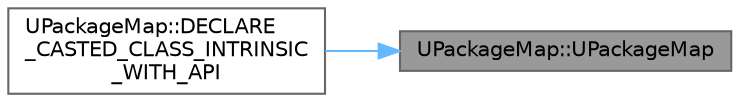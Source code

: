 digraph "UPackageMap::UPackageMap"
{
 // INTERACTIVE_SVG=YES
 // LATEX_PDF_SIZE
  bgcolor="transparent";
  edge [fontname=Helvetica,fontsize=10,labelfontname=Helvetica,labelfontsize=10];
  node [fontname=Helvetica,fontsize=10,shape=box,height=0.2,width=0.4];
  rankdir="RL";
  Node1 [id="Node000001",label="UPackageMap::UPackageMap",height=0.2,width=0.4,color="gray40", fillcolor="grey60", style="filled", fontcolor="black",tooltip=" "];
  Node1 -> Node2 [id="edge1_Node000001_Node000002",dir="back",color="steelblue1",style="solid",tooltip=" "];
  Node2 [id="Node000002",label="UPackageMap::DECLARE\l_CASTED_CLASS_INTRINSIC\l_WITH_API",height=0.2,width=0.4,color="grey40", fillcolor="white", style="filled",URL="$d6/d48/classUPackageMap.html#a4920107b6e944c089a0e4fa17caae10c",tooltip=" "];
}
